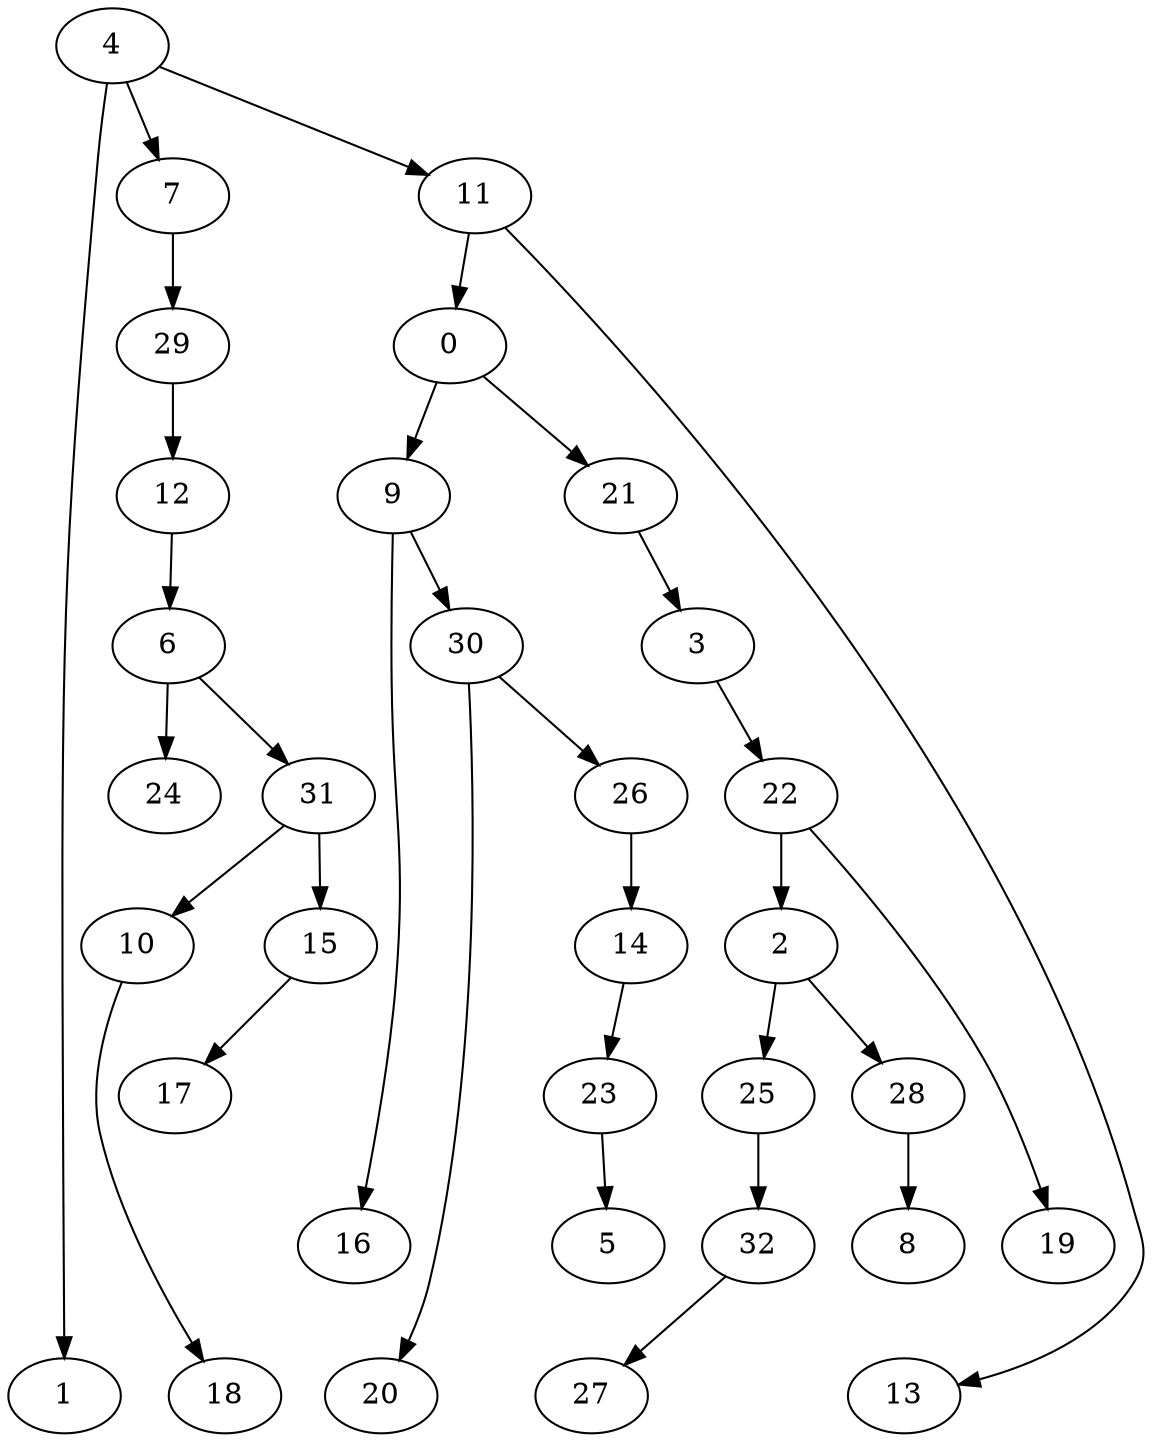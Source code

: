 digraph G {
    0;
    9;
    21;
    16;
    30;
    3;
    2;
    25;
    28;
    32;
    8;
    22;
    19;
    4;
    1;
    7;
    11;
    29;
    13;
    6;
    24;
    31;
    10;
    15;
    12;
    20;
    26;
    18;
    14;
    23;
    5;
    17;
    27;
    0 -> 9 [weight=0];
    0 -> 21 [weight=0];
    9 -> 16 [weight=0];
    9 -> 30 [weight=0];
    21 -> 3 [weight=0];
    30 -> 20 [weight=0];
    30 -> 26 [weight=0];
    3 -> 22 [weight=0];
    2 -> 25 [weight=0];
    2 -> 28 [weight=0];
    25 -> 32 [weight=1];
    28 -> 8 [weight=0];
    32 -> 27 [weight=0];
    22 -> 2 [weight=1];
    22 -> 19 [weight=0];
    4 -> 1 [weight=0];
    4 -> 7 [weight=0];
    4 -> 11 [weight=0];
    7 -> 29 [weight=0];
    11 -> 0 [weight=0];
    11 -> 13 [weight=0];
    29 -> 12 [weight=0];
    6 -> 24 [weight=0];
    6 -> 31 [weight=0];
    31 -> 10 [weight=0];
    31 -> 15 [weight=0];
    10 -> 18 [weight=0];
    15 -> 17 [weight=0];
    12 -> 6 [weight=0];
    26 -> 14 [weight=0];
    14 -> 23 [weight=0];
    23 -> 5 [weight=0];
}

